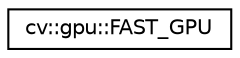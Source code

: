 digraph "Graphical Class Hierarchy"
{
 // LATEX_PDF_SIZE
  edge [fontname="Helvetica",fontsize="10",labelfontname="Helvetica",labelfontsize="10"];
  node [fontname="Helvetica",fontsize="10",shape=record];
  rankdir="LR";
  Node0 [label="cv::gpu::FAST_GPU",height=0.2,width=0.4,color="black", fillcolor="white", style="filled",URL="$classcv_1_1gpu_1_1_f_a_s_t___g_p_u.html",tooltip=" "];
}

